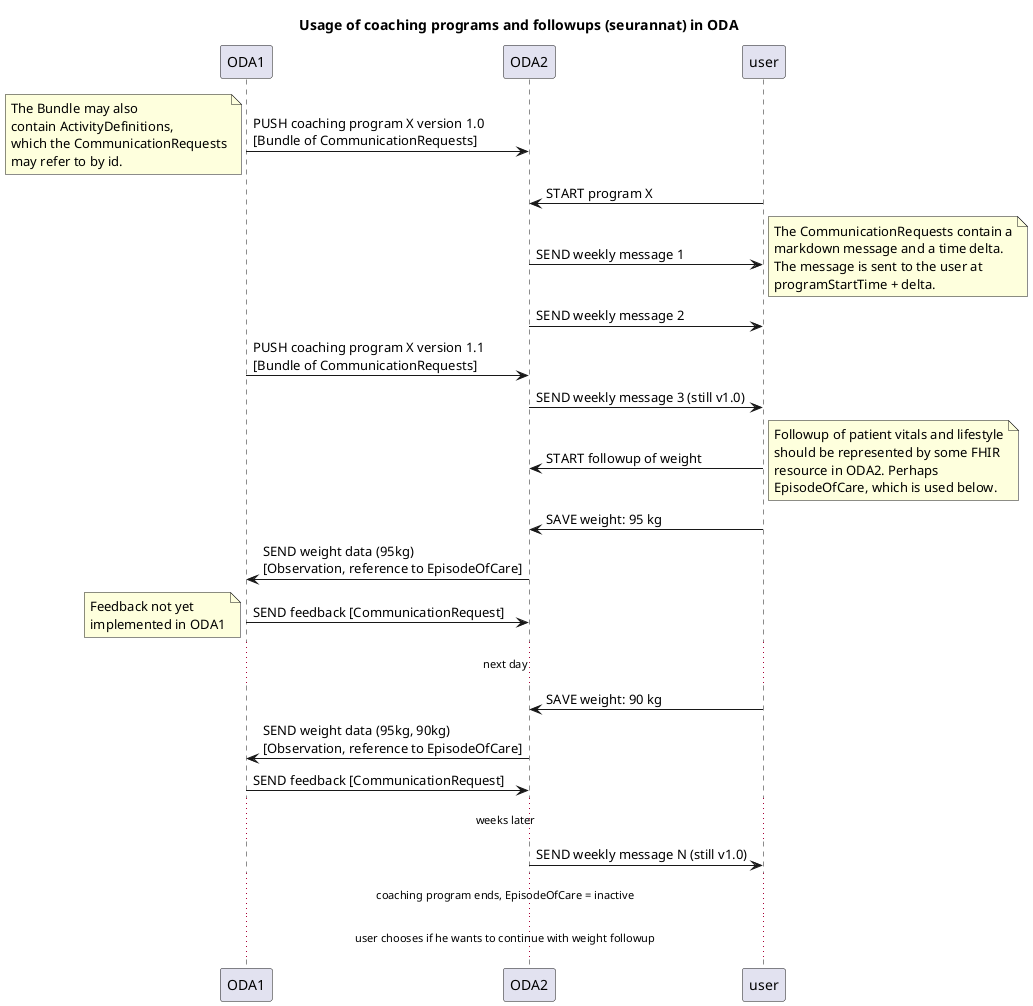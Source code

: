 @startuml

title Usage of coaching programs and followups (seurannat) in ODA
ODA1 -> ODA2: PUSH coaching program X version 1.0\n[Bundle of CommunicationRequests]
note left: The Bundle may also\ncontain ActivityDefinitions,\nwhich the CommunicationRequests\nmay refer to by id.
user -> ODA2: START program X
user <- ODA2: SEND weekly message 1
note right: The CommunicationRequests contain a\nmarkdown message and a time delta.\nThe message is sent to the user at\nprogramStartTime + delta.
user <- ODA2: SEND weekly message 2
ODA1 -> ODA2: PUSH coaching program X version 1.1\n[Bundle of CommunicationRequests]
user <- ODA2: SEND weekly message 3 (still v1.0)
user -> ODA2: START followup of weight
note right: Followup of patient vitals and lifestyle\nshould be represented by some FHIR\nresource in ODA2. Perhaps\nEpisodeOfCare, which is used below.
user -> ODA2: SAVE weight: 95 kg
ODA2 -> ODA1: SEND weight data (95kg)\n[Observation, reference to EpisodeOfCare]
ODA1 -> ODA2: SEND feedback [CommunicationRequest]
note left: Feedback not yet\nimplemented in ODA1
...next day...
user -> ODA2: SAVE weight: 90 kg
ODA2 -> ODA1: SEND weight data (95kg, 90kg)\n[Observation, reference to EpisodeOfCare]
ODA1 -> ODA2: SEND feedback [CommunicationRequest]
...weeks later...
user <- ODA2: SEND weekly message N (still v1.0)
...coaching program ends, EpisodeOfCare = inactive...
...user chooses if he wants to continue with weight followup...

@enduml